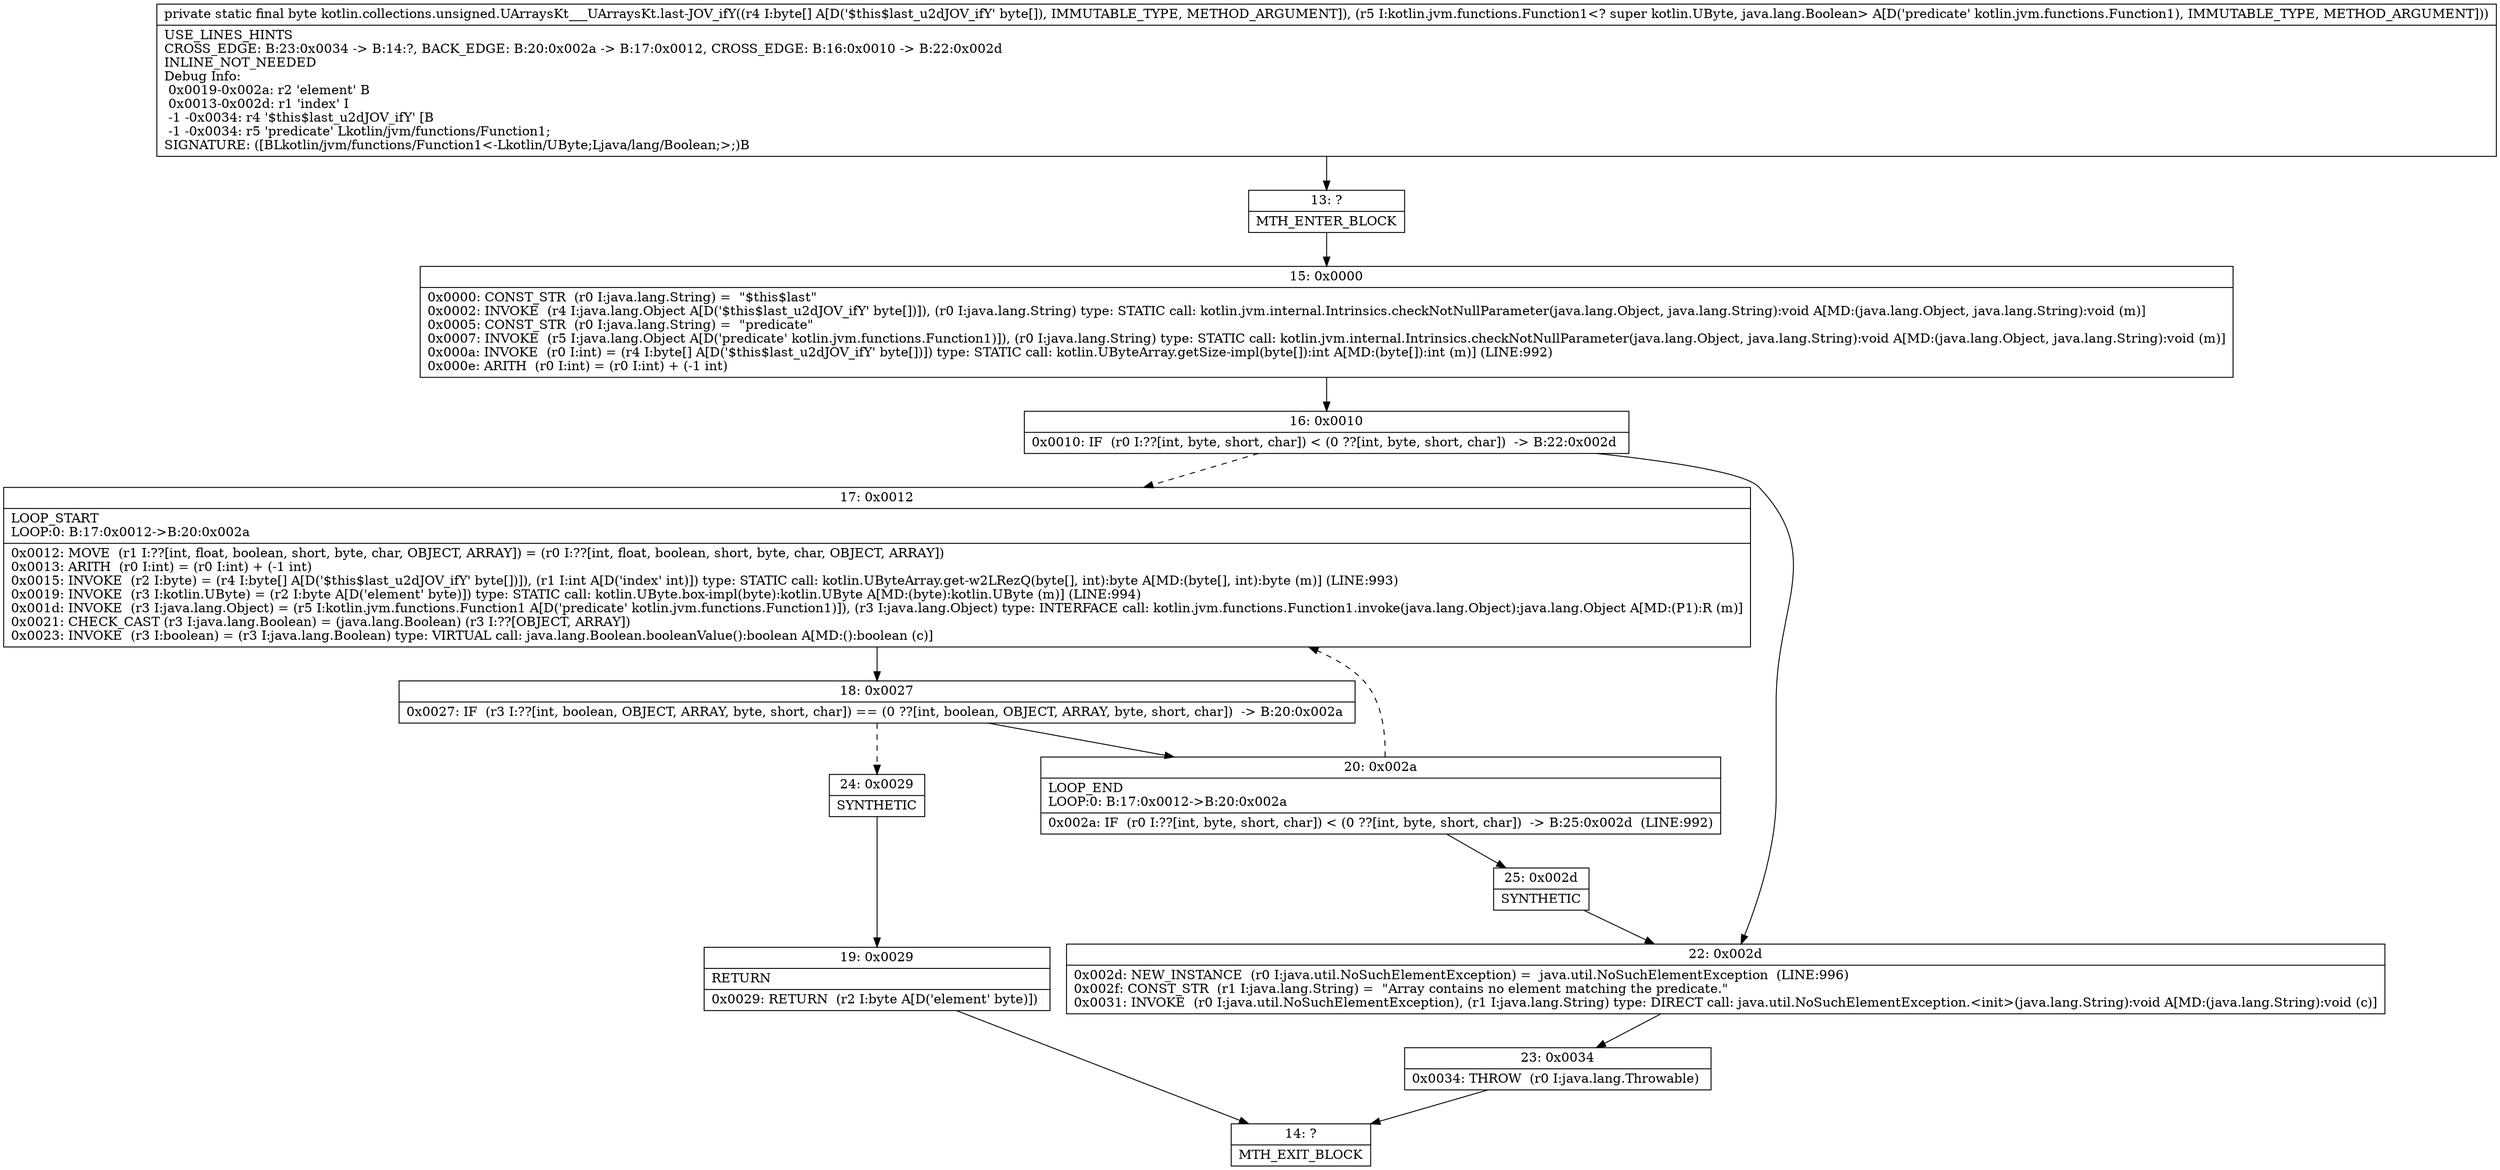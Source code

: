 digraph "CFG forkotlin.collections.unsigned.UArraysKt___UArraysKt.last\-JOV_ifY([BLkotlin\/jvm\/functions\/Function1;)B" {
Node_13 [shape=record,label="{13\:\ ?|MTH_ENTER_BLOCK\l}"];
Node_15 [shape=record,label="{15\:\ 0x0000|0x0000: CONST_STR  (r0 I:java.lang.String) =  \"$this$last\" \l0x0002: INVOKE  (r4 I:java.lang.Object A[D('$this$last_u2dJOV_ifY' byte[])]), (r0 I:java.lang.String) type: STATIC call: kotlin.jvm.internal.Intrinsics.checkNotNullParameter(java.lang.Object, java.lang.String):void A[MD:(java.lang.Object, java.lang.String):void (m)]\l0x0005: CONST_STR  (r0 I:java.lang.String) =  \"predicate\" \l0x0007: INVOKE  (r5 I:java.lang.Object A[D('predicate' kotlin.jvm.functions.Function1)]), (r0 I:java.lang.String) type: STATIC call: kotlin.jvm.internal.Intrinsics.checkNotNullParameter(java.lang.Object, java.lang.String):void A[MD:(java.lang.Object, java.lang.String):void (m)]\l0x000a: INVOKE  (r0 I:int) = (r4 I:byte[] A[D('$this$last_u2dJOV_ifY' byte[])]) type: STATIC call: kotlin.UByteArray.getSize\-impl(byte[]):int A[MD:(byte[]):int (m)] (LINE:992)\l0x000e: ARITH  (r0 I:int) = (r0 I:int) + (\-1 int) \l}"];
Node_16 [shape=record,label="{16\:\ 0x0010|0x0010: IF  (r0 I:??[int, byte, short, char]) \< (0 ??[int, byte, short, char])  \-\> B:22:0x002d \l}"];
Node_17 [shape=record,label="{17\:\ 0x0012|LOOP_START\lLOOP:0: B:17:0x0012\-\>B:20:0x002a\l|0x0012: MOVE  (r1 I:??[int, float, boolean, short, byte, char, OBJECT, ARRAY]) = (r0 I:??[int, float, boolean, short, byte, char, OBJECT, ARRAY]) \l0x0013: ARITH  (r0 I:int) = (r0 I:int) + (\-1 int) \l0x0015: INVOKE  (r2 I:byte) = (r4 I:byte[] A[D('$this$last_u2dJOV_ifY' byte[])]), (r1 I:int A[D('index' int)]) type: STATIC call: kotlin.UByteArray.get\-w2LRezQ(byte[], int):byte A[MD:(byte[], int):byte (m)] (LINE:993)\l0x0019: INVOKE  (r3 I:kotlin.UByte) = (r2 I:byte A[D('element' byte)]) type: STATIC call: kotlin.UByte.box\-impl(byte):kotlin.UByte A[MD:(byte):kotlin.UByte (m)] (LINE:994)\l0x001d: INVOKE  (r3 I:java.lang.Object) = (r5 I:kotlin.jvm.functions.Function1 A[D('predicate' kotlin.jvm.functions.Function1)]), (r3 I:java.lang.Object) type: INTERFACE call: kotlin.jvm.functions.Function1.invoke(java.lang.Object):java.lang.Object A[MD:(P1):R (m)]\l0x0021: CHECK_CAST (r3 I:java.lang.Boolean) = (java.lang.Boolean) (r3 I:??[OBJECT, ARRAY]) \l0x0023: INVOKE  (r3 I:boolean) = (r3 I:java.lang.Boolean) type: VIRTUAL call: java.lang.Boolean.booleanValue():boolean A[MD:():boolean (c)]\l}"];
Node_18 [shape=record,label="{18\:\ 0x0027|0x0027: IF  (r3 I:??[int, boolean, OBJECT, ARRAY, byte, short, char]) == (0 ??[int, boolean, OBJECT, ARRAY, byte, short, char])  \-\> B:20:0x002a \l}"];
Node_20 [shape=record,label="{20\:\ 0x002a|LOOP_END\lLOOP:0: B:17:0x0012\-\>B:20:0x002a\l|0x002a: IF  (r0 I:??[int, byte, short, char]) \< (0 ??[int, byte, short, char])  \-\> B:25:0x002d  (LINE:992)\l}"];
Node_25 [shape=record,label="{25\:\ 0x002d|SYNTHETIC\l}"];
Node_24 [shape=record,label="{24\:\ 0x0029|SYNTHETIC\l}"];
Node_19 [shape=record,label="{19\:\ 0x0029|RETURN\l|0x0029: RETURN  (r2 I:byte A[D('element' byte)]) \l}"];
Node_14 [shape=record,label="{14\:\ ?|MTH_EXIT_BLOCK\l}"];
Node_22 [shape=record,label="{22\:\ 0x002d|0x002d: NEW_INSTANCE  (r0 I:java.util.NoSuchElementException) =  java.util.NoSuchElementException  (LINE:996)\l0x002f: CONST_STR  (r1 I:java.lang.String) =  \"Array contains no element matching the predicate.\" \l0x0031: INVOKE  (r0 I:java.util.NoSuchElementException), (r1 I:java.lang.String) type: DIRECT call: java.util.NoSuchElementException.\<init\>(java.lang.String):void A[MD:(java.lang.String):void (c)]\l}"];
Node_23 [shape=record,label="{23\:\ 0x0034|0x0034: THROW  (r0 I:java.lang.Throwable) \l}"];
MethodNode[shape=record,label="{private static final byte kotlin.collections.unsigned.UArraysKt___UArraysKt.last\-JOV_ifY((r4 I:byte[] A[D('$this$last_u2dJOV_ifY' byte[]), IMMUTABLE_TYPE, METHOD_ARGUMENT]), (r5 I:kotlin.jvm.functions.Function1\<? super kotlin.UByte, java.lang.Boolean\> A[D('predicate' kotlin.jvm.functions.Function1), IMMUTABLE_TYPE, METHOD_ARGUMENT]))  | USE_LINES_HINTS\lCROSS_EDGE: B:23:0x0034 \-\> B:14:?, BACK_EDGE: B:20:0x002a \-\> B:17:0x0012, CROSS_EDGE: B:16:0x0010 \-\> B:22:0x002d\lINLINE_NOT_NEEDED\lDebug Info:\l  0x0019\-0x002a: r2 'element' B\l  0x0013\-0x002d: r1 'index' I\l  \-1 \-0x0034: r4 '$this$last_u2dJOV_ifY' [B\l  \-1 \-0x0034: r5 'predicate' Lkotlin\/jvm\/functions\/Function1;\lSIGNATURE: ([BLkotlin\/jvm\/functions\/Function1\<\-Lkotlin\/UByte;Ljava\/lang\/Boolean;\>;)B\l}"];
MethodNode -> Node_13;Node_13 -> Node_15;
Node_15 -> Node_16;
Node_16 -> Node_17[style=dashed];
Node_16 -> Node_22;
Node_17 -> Node_18;
Node_18 -> Node_20;
Node_18 -> Node_24[style=dashed];
Node_20 -> Node_17[style=dashed];
Node_20 -> Node_25;
Node_25 -> Node_22;
Node_24 -> Node_19;
Node_19 -> Node_14;
Node_22 -> Node_23;
Node_23 -> Node_14;
}

